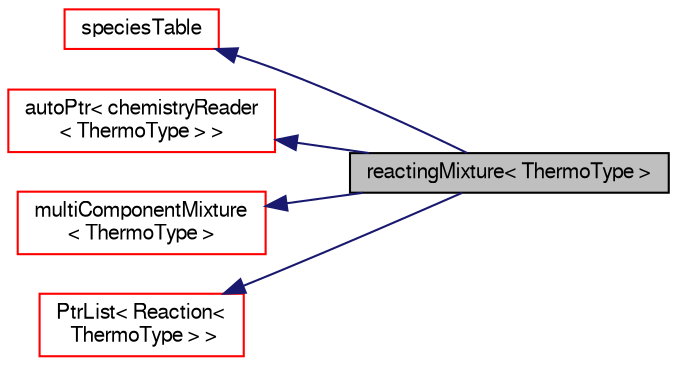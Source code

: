 digraph "reactingMixture&lt; ThermoType &gt;"
{
  bgcolor="transparent";
  edge [fontname="FreeSans",fontsize="10",labelfontname="FreeSans",labelfontsize="10"];
  node [fontname="FreeSans",fontsize="10",shape=record];
  rankdir="LR";
  Node13 [label="reactingMixture\< ThermoType \>",height=0.2,width=0.4,color="black", fillcolor="grey75", style="filled", fontcolor="black"];
  Node14 -> Node13 [dir="back",color="midnightblue",fontsize="10",style="solid",fontname="FreeSans"];
  Node14 [label="speciesTable",height=0.2,width=0.4,color="red",URL="$a28242.html",tooltip="A wordList with hashed indices for faster lookup by name. "];
  Node19 -> Node13 [dir="back",color="midnightblue",fontsize="10",style="solid",fontname="FreeSans"];
  Node19 [label="autoPtr\< chemistryReader\l\< ThermoType \> \>",height=0.2,width=0.4,color="red",URL="$a25958.html"];
  Node21 -> Node13 [dir="back",color="midnightblue",fontsize="10",style="solid",fontname="FreeSans"];
  Node21 [label="multiComponentMixture\l\< ThermoType \>",height=0.2,width=0.4,color="red",URL="$a30146.html",tooltip="Foam::multiComponentMixture. "];
  Node26 -> Node13 [dir="back",color="midnightblue",fontsize="10",style="solid",fontname="FreeSans"];
  Node26 [label="PtrList\< Reaction\<\l ThermoType \> \>",height=0.2,width=0.4,color="red",URL="$a25914.html"];
}
